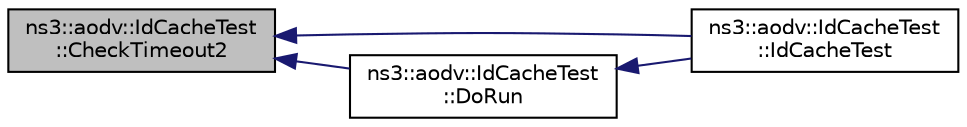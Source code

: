 digraph "ns3::aodv::IdCacheTest::CheckTimeout2"
{
  edge [fontname="Helvetica",fontsize="10",labelfontname="Helvetica",labelfontsize="10"];
  node [fontname="Helvetica",fontsize="10",shape=record];
  rankdir="LR";
  Node1 [label="ns3::aodv::IdCacheTest\l::CheckTimeout2",height=0.2,width=0.4,color="black", fillcolor="grey75", style="filled", fontcolor="black"];
  Node1 -> Node2 [dir="back",color="midnightblue",fontsize="10",style="solid"];
  Node2 [label="ns3::aodv::IdCacheTest\l::IdCacheTest",height=0.2,width=0.4,color="black", fillcolor="white", style="filled",URL="$d7/d70/classns3_1_1aodv_1_1IdCacheTest.html#adcd998c8bd9548995bb81504ce865b73"];
  Node1 -> Node3 [dir="back",color="midnightblue",fontsize="10",style="solid"];
  Node3 [label="ns3::aodv::IdCacheTest\l::DoRun",height=0.2,width=0.4,color="black", fillcolor="white", style="filled",URL="$d7/d70/classns3_1_1aodv_1_1IdCacheTest.html#af48af2859e1e63cf946df38906f4d7a2",tooltip="Implementation to actually run this TestCase. "];
  Node3 -> Node2 [dir="back",color="midnightblue",fontsize="10",style="solid"];
}
